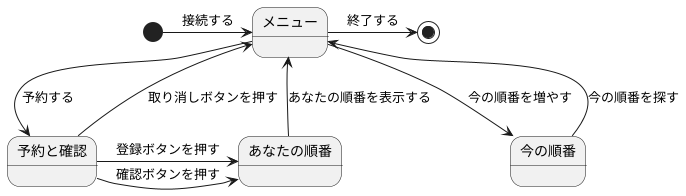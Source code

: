 @startuml 演習6-3_ステートマシン図_診察予約システム.pu
state メニュー
state 予約と確認
state あなたの順番
state 今の順番
[*] -right-> メニュー :接続する
メニュー -right-> [*] :終了する
メニュー --> 予約と確認 :予約する
予約と確認 --> メニュー :取り消しボタンを押す
予約と確認 -right-> あなたの順番 :登録ボタンを押す
予約と確認 -right-> あなたの順番 :確認ボタンを押す
あなたの順番 -up-> メニュー :あなたの順番を表示する
今の順番 --> メニュー :今の順番を探す
メニュー --> 今の順番 :今の順番を増やす
@enduml